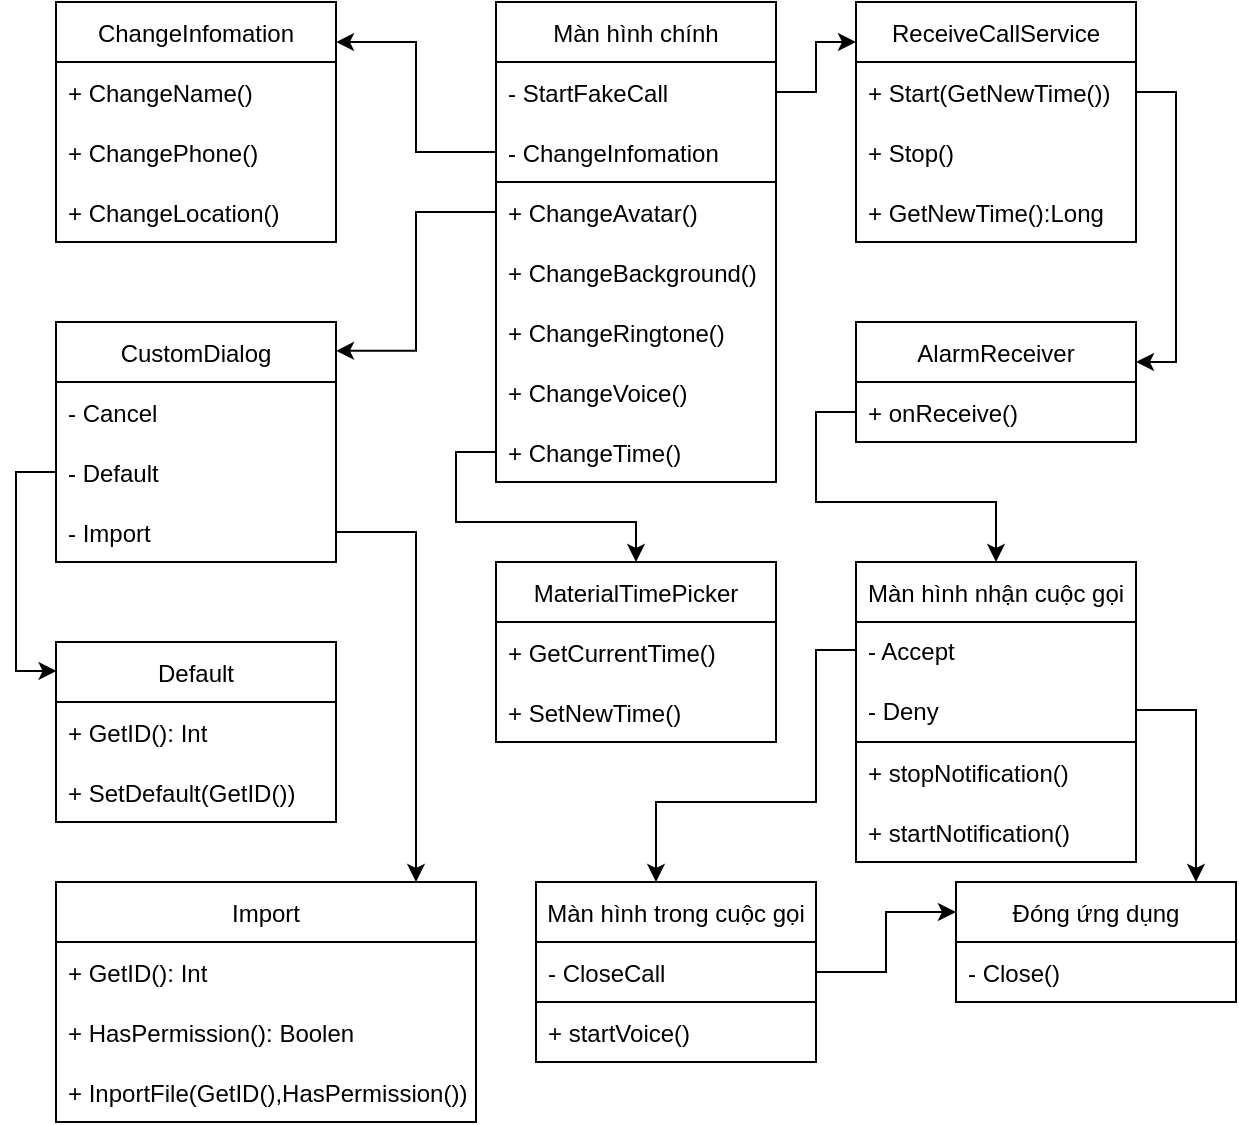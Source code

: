 <mxfile version="18.0.2" type="github">
  <diagram id="tlTPYUTBiCnpokof4Ioi" name="Page-1">
    <mxGraphModel dx="828" dy="453" grid="1" gridSize="10" guides="1" tooltips="1" connect="1" arrows="1" fold="1" page="1" pageScale="1" pageWidth="827" pageHeight="1169" math="0" shadow="0">
      <root>
        <mxCell id="0" />
        <mxCell id="1" parent="0" />
        <mxCell id="9p6k7eEchZMV0HpYFgiu-1" value="Màn hình chính" style="swimlane;fontStyle=0;childLayout=stackLayout;horizontal=1;startSize=30;horizontalStack=0;resizeParent=1;resizeParentMax=0;resizeLast=0;collapsible=1;marginBottom=0;" vertex="1" parent="1">
          <mxGeometry x="300" y="120" width="140" height="240" as="geometry">
            <mxRectangle x="90" y="120" width="110" height="30" as="alternateBounds" />
          </mxGeometry>
        </mxCell>
        <mxCell id="9p6k7eEchZMV0HpYFgiu-66" value="" style="group;strokeColor=default;" vertex="1" connectable="0" parent="9p6k7eEchZMV0HpYFgiu-1">
          <mxGeometry y="30" width="140" height="60" as="geometry" />
        </mxCell>
        <mxCell id="9p6k7eEchZMV0HpYFgiu-2" value="- StartFakeCall" style="text;strokeColor=none;fillColor=none;align=left;verticalAlign=middle;spacingLeft=4;spacingRight=4;overflow=hidden;points=[[0,0.5],[1,0.5]];portConstraint=eastwest;rotatable=0;" vertex="1" parent="9p6k7eEchZMV0HpYFgiu-66">
          <mxGeometry width="140" height="30" as="geometry" />
        </mxCell>
        <mxCell id="9p6k7eEchZMV0HpYFgiu-4" value="- ChangeInfomation" style="text;strokeColor=none;fillColor=none;align=left;verticalAlign=middle;spacingLeft=4;spacingRight=4;overflow=hidden;points=[[0,0.5],[1,0.5]];portConstraint=eastwest;rotatable=0;&#xa;borderBottom=default;sketch=0;glass=0;rounded=0;fontStyle=0;BorderColor=default;" vertex="1" parent="9p6k7eEchZMV0HpYFgiu-66">
          <mxGeometry y="30" width="140" height="30" as="geometry" />
        </mxCell>
        <mxCell id="9p6k7eEchZMV0HpYFgiu-3" value="+ ChangeAvatar()" style="text;strokeColor=none;fillColor=none;align=left;verticalAlign=middle;spacingLeft=4;spacingRight=4;overflow=hidden;points=[[0,0.5],[1,0.5]];portConstraint=eastwest;rotatable=0;" vertex="1" parent="9p6k7eEchZMV0HpYFgiu-1">
          <mxGeometry y="90" width="140" height="30" as="geometry" />
        </mxCell>
        <mxCell id="9p6k7eEchZMV0HpYFgiu-9" value="+ ChangeBackground()" style="text;strokeColor=none;fillColor=none;align=left;verticalAlign=middle;spacingLeft=4;spacingRight=4;overflow=hidden;points=[[0,0.5],[1,0.5]];portConstraint=eastwest;rotatable=0;" vertex="1" parent="9p6k7eEchZMV0HpYFgiu-1">
          <mxGeometry y="120" width="140" height="30" as="geometry" />
        </mxCell>
        <mxCell id="9p6k7eEchZMV0HpYFgiu-8" value="+ ChangeRingtone()" style="text;strokeColor=none;fillColor=none;align=left;verticalAlign=middle;spacingLeft=4;spacingRight=4;overflow=hidden;points=[[0,0.5],[1,0.5]];portConstraint=eastwest;rotatable=0;" vertex="1" parent="9p6k7eEchZMV0HpYFgiu-1">
          <mxGeometry y="150" width="140" height="30" as="geometry" />
        </mxCell>
        <mxCell id="9p6k7eEchZMV0HpYFgiu-11" value="+ ChangeVoice()" style="text;strokeColor=none;fillColor=none;align=left;verticalAlign=middle;spacingLeft=4;spacingRight=4;overflow=hidden;points=[[0,0.5],[1,0.5]];portConstraint=eastwest;rotatable=0;" vertex="1" parent="9p6k7eEchZMV0HpYFgiu-1">
          <mxGeometry y="180" width="140" height="30" as="geometry" />
        </mxCell>
        <mxCell id="9p6k7eEchZMV0HpYFgiu-7" value="+ ChangeTime()" style="text;strokeColor=none;fillColor=none;align=left;verticalAlign=middle;spacingLeft=4;spacingRight=4;overflow=hidden;points=[[0,0.5],[1,0.5]];portConstraint=eastwest;rotatable=0;" vertex="1" parent="9p6k7eEchZMV0HpYFgiu-1">
          <mxGeometry y="210" width="140" height="30" as="geometry" />
        </mxCell>
        <mxCell id="9p6k7eEchZMV0HpYFgiu-12" value="ChangeInfomation" style="swimlane;fontStyle=0;childLayout=stackLayout;horizontal=1;startSize=30;horizontalStack=0;resizeParent=1;resizeParentMax=0;resizeLast=0;collapsible=1;marginBottom=0;" vertex="1" parent="1">
          <mxGeometry x="80" y="120" width="140" height="120" as="geometry" />
        </mxCell>
        <mxCell id="9p6k7eEchZMV0HpYFgiu-13" value="+ ChangeName()" style="text;strokeColor=none;fillColor=none;align=left;verticalAlign=middle;spacingLeft=4;spacingRight=4;overflow=hidden;points=[[0,0.5],[1,0.5]];portConstraint=eastwest;rotatable=0;" vertex="1" parent="9p6k7eEchZMV0HpYFgiu-12">
          <mxGeometry y="30" width="140" height="30" as="geometry" />
        </mxCell>
        <mxCell id="9p6k7eEchZMV0HpYFgiu-14" value="+ ChangePhone()" style="text;strokeColor=none;fillColor=none;align=left;verticalAlign=middle;spacingLeft=4;spacingRight=4;overflow=hidden;points=[[0,0.5],[1,0.5]];portConstraint=eastwest;rotatable=0;" vertex="1" parent="9p6k7eEchZMV0HpYFgiu-12">
          <mxGeometry y="60" width="140" height="30" as="geometry" />
        </mxCell>
        <mxCell id="9p6k7eEchZMV0HpYFgiu-15" value="+ ChangeLocation()" style="text;strokeColor=none;fillColor=none;align=left;verticalAlign=middle;spacingLeft=4;spacingRight=4;overflow=hidden;points=[[0,0.5],[1,0.5]];portConstraint=eastwest;rotatable=0;" vertex="1" parent="9p6k7eEchZMV0HpYFgiu-12">
          <mxGeometry y="90" width="140" height="30" as="geometry" />
        </mxCell>
        <mxCell id="9p6k7eEchZMV0HpYFgiu-16" style="edgeStyle=orthogonalEdgeStyle;rounded=0;orthogonalLoop=1;jettySize=auto;html=1;entryX=1;entryY=0.167;entryDx=0;entryDy=0;entryPerimeter=0;" edge="1" parent="1" source="9p6k7eEchZMV0HpYFgiu-4" target="9p6k7eEchZMV0HpYFgiu-12">
          <mxGeometry relative="1" as="geometry" />
        </mxCell>
        <mxCell id="9p6k7eEchZMV0HpYFgiu-20" value="CustomDialog" style="swimlane;fontStyle=0;childLayout=stackLayout;horizontal=1;startSize=30;horizontalStack=0;resizeParent=1;resizeParentMax=0;resizeLast=0;collapsible=1;marginBottom=0;" vertex="1" parent="1">
          <mxGeometry x="80" y="280" width="140" height="120" as="geometry" />
        </mxCell>
        <mxCell id="9p6k7eEchZMV0HpYFgiu-21" value="- Cancel" style="text;strokeColor=none;fillColor=none;align=left;verticalAlign=middle;spacingLeft=4;spacingRight=4;overflow=hidden;points=[[0,0.5],[1,0.5]];portConstraint=eastwest;rotatable=0;" vertex="1" parent="9p6k7eEchZMV0HpYFgiu-20">
          <mxGeometry y="30" width="140" height="30" as="geometry" />
        </mxCell>
        <mxCell id="9p6k7eEchZMV0HpYFgiu-22" value="- Default" style="text;strokeColor=none;fillColor=none;align=left;verticalAlign=middle;spacingLeft=4;spacingRight=4;overflow=hidden;points=[[0,0.5],[1,0.5]];portConstraint=eastwest;rotatable=0;" vertex="1" parent="9p6k7eEchZMV0HpYFgiu-20">
          <mxGeometry y="60" width="140" height="30" as="geometry" />
        </mxCell>
        <mxCell id="9p6k7eEchZMV0HpYFgiu-23" value="- Import" style="text;strokeColor=none;fillColor=none;align=left;verticalAlign=middle;spacingLeft=4;spacingRight=4;overflow=hidden;points=[[0,0.5],[1,0.5]];portConstraint=eastwest;rotatable=0;" vertex="1" parent="9p6k7eEchZMV0HpYFgiu-20">
          <mxGeometry y="90" width="140" height="30" as="geometry" />
        </mxCell>
        <mxCell id="9p6k7eEchZMV0HpYFgiu-24" style="edgeStyle=orthogonalEdgeStyle;rounded=0;orthogonalLoop=1;jettySize=auto;html=1;entryX=1;entryY=0.12;entryDx=0;entryDy=0;entryPerimeter=0;" edge="1" parent="1" source="9p6k7eEchZMV0HpYFgiu-3" target="9p6k7eEchZMV0HpYFgiu-20">
          <mxGeometry relative="1" as="geometry" />
        </mxCell>
        <mxCell id="9p6k7eEchZMV0HpYFgiu-26" value="Default" style="swimlane;fontStyle=0;childLayout=stackLayout;horizontal=1;startSize=30;horizontalStack=0;resizeParent=1;resizeParentMax=0;resizeLast=0;collapsible=1;marginBottom=0;" vertex="1" parent="1">
          <mxGeometry x="80" y="440" width="140" height="90" as="geometry" />
        </mxCell>
        <mxCell id="9p6k7eEchZMV0HpYFgiu-27" value="+ GetID(): Int" style="text;strokeColor=none;fillColor=none;align=left;verticalAlign=middle;spacingLeft=4;spacingRight=4;overflow=hidden;points=[[0,0.5],[1,0.5]];portConstraint=eastwest;rotatable=0;" vertex="1" parent="9p6k7eEchZMV0HpYFgiu-26">
          <mxGeometry y="30" width="140" height="30" as="geometry" />
        </mxCell>
        <mxCell id="9p6k7eEchZMV0HpYFgiu-28" value="+ SetDefault(GetID())" style="text;strokeColor=none;fillColor=none;align=left;verticalAlign=middle;spacingLeft=4;spacingRight=4;overflow=hidden;points=[[0,0.5],[1,0.5]];portConstraint=eastwest;rotatable=0;" vertex="1" parent="9p6k7eEchZMV0HpYFgiu-26">
          <mxGeometry y="60" width="140" height="30" as="geometry" />
        </mxCell>
        <mxCell id="9p6k7eEchZMV0HpYFgiu-30" style="edgeStyle=orthogonalEdgeStyle;rounded=0;orthogonalLoop=1;jettySize=auto;html=1;entryX=0.002;entryY=0.161;entryDx=0;entryDy=0;entryPerimeter=0;" edge="1" parent="1" source="9p6k7eEchZMV0HpYFgiu-22" target="9p6k7eEchZMV0HpYFgiu-26">
          <mxGeometry relative="1" as="geometry" />
        </mxCell>
        <mxCell id="9p6k7eEchZMV0HpYFgiu-31" value="Import" style="swimlane;fontStyle=0;childLayout=stackLayout;horizontal=1;startSize=30;horizontalStack=0;resizeParent=1;resizeParentMax=0;resizeLast=0;collapsible=1;marginBottom=0;" vertex="1" parent="1">
          <mxGeometry x="80" y="560" width="210" height="120" as="geometry" />
        </mxCell>
        <mxCell id="9p6k7eEchZMV0HpYFgiu-32" value="+ GetID(): Int" style="text;strokeColor=none;fillColor=none;align=left;verticalAlign=middle;spacingLeft=4;spacingRight=4;overflow=hidden;points=[[0,0.5],[1,0.5]];portConstraint=eastwest;rotatable=0;" vertex="1" parent="9p6k7eEchZMV0HpYFgiu-31">
          <mxGeometry y="30" width="210" height="30" as="geometry" />
        </mxCell>
        <mxCell id="9p6k7eEchZMV0HpYFgiu-33" value="+ HasPermission(): Boolen" style="text;strokeColor=none;fillColor=none;align=left;verticalAlign=middle;spacingLeft=4;spacingRight=4;overflow=hidden;points=[[0,0.5],[1,0.5]];portConstraint=eastwest;rotatable=0;" vertex="1" parent="9p6k7eEchZMV0HpYFgiu-31">
          <mxGeometry y="60" width="210" height="30" as="geometry" />
        </mxCell>
        <mxCell id="9p6k7eEchZMV0HpYFgiu-34" value="+ InportFile(GetID(),HasPermission())" style="text;strokeColor=none;fillColor=none;align=left;verticalAlign=middle;spacingLeft=4;spacingRight=4;overflow=hidden;points=[[0,0.5],[1,0.5]];portConstraint=eastwest;rotatable=0;" vertex="1" parent="9p6k7eEchZMV0HpYFgiu-31">
          <mxGeometry y="90" width="210" height="30" as="geometry" />
        </mxCell>
        <mxCell id="9p6k7eEchZMV0HpYFgiu-36" style="edgeStyle=orthogonalEdgeStyle;rounded=0;orthogonalLoop=1;jettySize=auto;html=1;" edge="1" parent="1" source="9p6k7eEchZMV0HpYFgiu-23" target="9p6k7eEchZMV0HpYFgiu-31">
          <mxGeometry relative="1" as="geometry">
            <Array as="points">
              <mxPoint x="260" y="385" />
            </Array>
          </mxGeometry>
        </mxCell>
        <mxCell id="9p6k7eEchZMV0HpYFgiu-37" value="MaterialTimePicker" style="swimlane;fontStyle=0;childLayout=stackLayout;horizontal=1;startSize=30;horizontalStack=0;resizeParent=1;resizeParentMax=0;resizeLast=0;collapsible=1;marginBottom=0;" vertex="1" parent="1">
          <mxGeometry x="300" y="400" width="140" height="90" as="geometry" />
        </mxCell>
        <mxCell id="9p6k7eEchZMV0HpYFgiu-38" value="+ GetCurrentTime()" style="text;strokeColor=none;fillColor=none;align=left;verticalAlign=middle;spacingLeft=4;spacingRight=4;overflow=hidden;points=[[0,0.5],[1,0.5]];portConstraint=eastwest;rotatable=0;" vertex="1" parent="9p6k7eEchZMV0HpYFgiu-37">
          <mxGeometry y="30" width="140" height="30" as="geometry" />
        </mxCell>
        <mxCell id="9p6k7eEchZMV0HpYFgiu-39" value="+ SetNewTime()" style="text;strokeColor=none;fillColor=none;align=left;verticalAlign=middle;spacingLeft=4;spacingRight=4;overflow=hidden;points=[[0,0.5],[1,0.5]];portConstraint=eastwest;rotatable=0;" vertex="1" parent="9p6k7eEchZMV0HpYFgiu-37">
          <mxGeometry y="60" width="140" height="30" as="geometry" />
        </mxCell>
        <mxCell id="9p6k7eEchZMV0HpYFgiu-43" style="edgeStyle=orthogonalEdgeStyle;rounded=0;orthogonalLoop=1;jettySize=auto;html=1;" edge="1" parent="1" source="9p6k7eEchZMV0HpYFgiu-7" target="9p6k7eEchZMV0HpYFgiu-37">
          <mxGeometry relative="1" as="geometry" />
        </mxCell>
        <mxCell id="9p6k7eEchZMV0HpYFgiu-46" value="ReceiveCallService" style="swimlane;fontStyle=0;childLayout=stackLayout;horizontal=1;startSize=30;horizontalStack=0;resizeParent=1;resizeParentMax=0;resizeLast=0;collapsible=1;marginBottom=0;" vertex="1" parent="1">
          <mxGeometry x="480" y="120" width="140" height="120" as="geometry" />
        </mxCell>
        <mxCell id="9p6k7eEchZMV0HpYFgiu-48" value="+ Start(GetNewTime())" style="text;strokeColor=none;fillColor=none;align=left;verticalAlign=middle;spacingLeft=4;spacingRight=4;overflow=hidden;points=[[0,0.5],[1,0.5]];portConstraint=eastwest;rotatable=0;" vertex="1" parent="9p6k7eEchZMV0HpYFgiu-46">
          <mxGeometry y="30" width="140" height="30" as="geometry" />
        </mxCell>
        <mxCell id="9p6k7eEchZMV0HpYFgiu-49" value="+ Stop()" style="text;strokeColor=none;fillColor=none;align=left;verticalAlign=middle;spacingLeft=4;spacingRight=4;overflow=hidden;points=[[0,0.5],[1,0.5]];portConstraint=eastwest;rotatable=0;" vertex="1" parent="9p6k7eEchZMV0HpYFgiu-46">
          <mxGeometry y="60" width="140" height="30" as="geometry" />
        </mxCell>
        <mxCell id="9p6k7eEchZMV0HpYFgiu-47" value="+ GetNewTime():Long" style="text;strokeColor=none;fillColor=none;align=left;verticalAlign=middle;spacingLeft=4;spacingRight=4;overflow=hidden;points=[[0,0.5],[1,0.5]];portConstraint=eastwest;rotatable=0;" vertex="1" parent="9p6k7eEchZMV0HpYFgiu-46">
          <mxGeometry y="90" width="140" height="30" as="geometry" />
        </mxCell>
        <mxCell id="9p6k7eEchZMV0HpYFgiu-50" style="edgeStyle=orthogonalEdgeStyle;rounded=0;orthogonalLoop=1;jettySize=auto;html=1;entryX=0;entryY=0.167;entryDx=0;entryDy=0;entryPerimeter=0;" edge="1" parent="1" source="9p6k7eEchZMV0HpYFgiu-2" target="9p6k7eEchZMV0HpYFgiu-46">
          <mxGeometry relative="1" as="geometry" />
        </mxCell>
        <mxCell id="9p6k7eEchZMV0HpYFgiu-51" value="AlarmReceiver" style="swimlane;fontStyle=0;childLayout=stackLayout;horizontal=1;startSize=30;horizontalStack=0;resizeParent=1;resizeParentMax=0;resizeLast=0;collapsible=1;marginBottom=0;" vertex="1" parent="1">
          <mxGeometry x="480" y="280" width="140" height="60" as="geometry" />
        </mxCell>
        <mxCell id="9p6k7eEchZMV0HpYFgiu-52" value="+ onReceive()" style="text;strokeColor=none;fillColor=none;align=left;verticalAlign=middle;spacingLeft=4;spacingRight=4;overflow=hidden;points=[[0,0.5],[1,0.5]];portConstraint=eastwest;rotatable=0;" vertex="1" parent="9p6k7eEchZMV0HpYFgiu-51">
          <mxGeometry y="30" width="140" height="30" as="geometry" />
        </mxCell>
        <mxCell id="9p6k7eEchZMV0HpYFgiu-55" style="edgeStyle=orthogonalEdgeStyle;rounded=0;orthogonalLoop=1;jettySize=auto;html=1;" edge="1" parent="1" source="9p6k7eEchZMV0HpYFgiu-48" target="9p6k7eEchZMV0HpYFgiu-51">
          <mxGeometry relative="1" as="geometry">
            <mxPoint x="630" y="300" as="targetPoint" />
            <Array as="points">
              <mxPoint x="640" y="165" />
              <mxPoint x="640" y="300" />
            </Array>
          </mxGeometry>
        </mxCell>
        <mxCell id="9p6k7eEchZMV0HpYFgiu-57" value="Màn hình nhận cuộc gọi" style="swimlane;fontStyle=0;childLayout=stackLayout;horizontal=1;startSize=30;horizontalStack=0;resizeParent=1;resizeParentMax=0;resizeLast=0;collapsible=1;marginBottom=0;" vertex="1" parent="1">
          <mxGeometry x="480" y="400" width="140" height="150" as="geometry" />
        </mxCell>
        <mxCell id="9p6k7eEchZMV0HpYFgiu-67" value="" style="group;strokeColor=default;" vertex="1" connectable="0" parent="9p6k7eEchZMV0HpYFgiu-57">
          <mxGeometry y="30" width="140" height="60" as="geometry" />
        </mxCell>
        <mxCell id="9p6k7eEchZMV0HpYFgiu-58" value="- Accept" style="text;strokeColor=none;fillColor=none;align=left;verticalAlign=middle;spacingLeft=4;spacingRight=4;overflow=hidden;points=[[0,0.5],[1,0.5]];portConstraint=eastwest;rotatable=0;" vertex="1" parent="9p6k7eEchZMV0HpYFgiu-67">
          <mxGeometry y="-1" width="140" height="30" as="geometry" />
        </mxCell>
        <mxCell id="9p6k7eEchZMV0HpYFgiu-59" value="- Deny" style="text;strokeColor=none;fillColor=none;align=left;verticalAlign=middle;spacingLeft=4;spacingRight=4;overflow=hidden;points=[[0,0.5],[1,0.5]];portConstraint=eastwest;rotatable=0;" vertex="1" parent="9p6k7eEchZMV0HpYFgiu-67">
          <mxGeometry y="29" width="140" height="30" as="geometry" />
        </mxCell>
        <mxCell id="9p6k7eEchZMV0HpYFgiu-60" value="+ stopNotification()" style="text;strokeColor=none;fillColor=none;align=left;verticalAlign=middle;spacingLeft=4;spacingRight=4;overflow=hidden;points=[[0,0.5],[1,0.5]];portConstraint=eastwest;rotatable=0;" vertex="1" parent="9p6k7eEchZMV0HpYFgiu-57">
          <mxGeometry y="90" width="140" height="30" as="geometry" />
        </mxCell>
        <mxCell id="9p6k7eEchZMV0HpYFgiu-83" value="+ startNotification()" style="text;strokeColor=none;fillColor=none;align=left;verticalAlign=middle;spacingLeft=4;spacingRight=4;overflow=hidden;points=[[0,0.5],[1,0.5]];portConstraint=eastwest;rotatable=0;" vertex="1" parent="9p6k7eEchZMV0HpYFgiu-57">
          <mxGeometry y="120" width="140" height="30" as="geometry" />
        </mxCell>
        <mxCell id="9p6k7eEchZMV0HpYFgiu-69" style="edgeStyle=orthogonalEdgeStyle;rounded=0;orthogonalLoop=1;jettySize=auto;html=1;" edge="1" parent="1" source="9p6k7eEchZMV0HpYFgiu-52" target="9p6k7eEchZMV0HpYFgiu-57">
          <mxGeometry relative="1" as="geometry" />
        </mxCell>
        <mxCell id="9p6k7eEchZMV0HpYFgiu-70" value="Màn hình trong cuộc gọi" style="swimlane;fontStyle=0;childLayout=stackLayout;horizontal=1;startSize=30;horizontalStack=0;resizeParent=1;resizeParentMax=0;resizeLast=0;collapsible=1;marginBottom=0;rounded=0;glass=0;labelBorderColor=none;sketch=0;strokeColor=default;fillColor=none;" vertex="1" parent="1">
          <mxGeometry x="320" y="560" width="140" height="90" as="geometry" />
        </mxCell>
        <mxCell id="9p6k7eEchZMV0HpYFgiu-71" value="- CloseCall" style="text;strokeColor=default;fillColor=none;align=left;verticalAlign=middle;spacingLeft=4;spacingRight=4;overflow=hidden;points=[[0,0.5],[1,0.5]];portConstraint=eastwest;rotatable=0;rounded=0;glass=0;labelBorderColor=none;sketch=0;" vertex="1" parent="9p6k7eEchZMV0HpYFgiu-70">
          <mxGeometry y="30" width="140" height="30" as="geometry" />
        </mxCell>
        <mxCell id="9p6k7eEchZMV0HpYFgiu-82" value="+ startVoice()" style="text;strokeColor=none;fillColor=none;align=left;verticalAlign=middle;spacingLeft=4;spacingRight=4;overflow=hidden;points=[[0,0.5],[1,0.5]];portConstraint=eastwest;rotatable=0;rounded=0;glass=0;labelBorderColor=none;sketch=0;" vertex="1" parent="9p6k7eEchZMV0HpYFgiu-70">
          <mxGeometry y="60" width="140" height="30" as="geometry" />
        </mxCell>
        <mxCell id="9p6k7eEchZMV0HpYFgiu-74" style="edgeStyle=orthogonalEdgeStyle;rounded=0;orthogonalLoop=1;jettySize=auto;html=1;" edge="1" parent="1" source="9p6k7eEchZMV0HpYFgiu-58" target="9p6k7eEchZMV0HpYFgiu-70">
          <mxGeometry relative="1" as="geometry">
            <Array as="points">
              <mxPoint x="460" y="444" />
              <mxPoint x="460" y="520" />
              <mxPoint x="380" y="520" />
            </Array>
          </mxGeometry>
        </mxCell>
        <mxCell id="9p6k7eEchZMV0HpYFgiu-76" value="Đóng ứng dụng" style="swimlane;fontStyle=0;childLayout=stackLayout;horizontal=1;startSize=30;horizontalStack=0;resizeParent=1;resizeParentMax=0;resizeLast=0;collapsible=1;marginBottom=0;rounded=0;glass=0;labelBorderColor=none;sketch=0;strokeColor=default;fillColor=none;" vertex="1" parent="1">
          <mxGeometry x="530" y="560" width="140" height="60" as="geometry" />
        </mxCell>
        <mxCell id="9p6k7eEchZMV0HpYFgiu-78" value="- Close()" style="text;strokeColor=none;fillColor=none;align=left;verticalAlign=middle;spacingLeft=4;spacingRight=4;overflow=hidden;points=[[0,0.5],[1,0.5]];portConstraint=eastwest;rotatable=0;rounded=0;glass=0;labelBorderColor=none;sketch=0;" vertex="1" parent="9p6k7eEchZMV0HpYFgiu-76">
          <mxGeometry y="30" width="140" height="30" as="geometry" />
        </mxCell>
        <mxCell id="9p6k7eEchZMV0HpYFgiu-80" style="edgeStyle=orthogonalEdgeStyle;rounded=0;orthogonalLoop=1;jettySize=auto;html=1;exitX=1;exitY=0.5;exitDx=0;exitDy=0;entryX=0;entryY=0.25;entryDx=0;entryDy=0;" edge="1" parent="1" source="9p6k7eEchZMV0HpYFgiu-71" target="9p6k7eEchZMV0HpYFgiu-76">
          <mxGeometry relative="1" as="geometry" />
        </mxCell>
        <mxCell id="9p6k7eEchZMV0HpYFgiu-81" style="edgeStyle=orthogonalEdgeStyle;rounded=0;orthogonalLoop=1;jettySize=auto;html=1;entryX=0.857;entryY=0;entryDx=0;entryDy=0;entryPerimeter=0;" edge="1" parent="1" source="9p6k7eEchZMV0HpYFgiu-59" target="9p6k7eEchZMV0HpYFgiu-76">
          <mxGeometry relative="1" as="geometry" />
        </mxCell>
      </root>
    </mxGraphModel>
  </diagram>
</mxfile>

